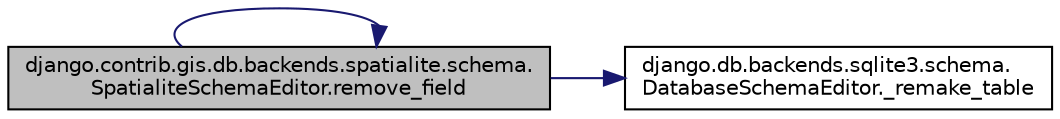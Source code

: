 digraph "django.contrib.gis.db.backends.spatialite.schema.SpatialiteSchemaEditor.remove_field"
{
 // LATEX_PDF_SIZE
  edge [fontname="Helvetica",fontsize="10",labelfontname="Helvetica",labelfontsize="10"];
  node [fontname="Helvetica",fontsize="10",shape=record];
  rankdir="LR";
  Node1 [label="django.contrib.gis.db.backends.spatialite.schema.\lSpatialiteSchemaEditor.remove_field",height=0.2,width=0.4,color="black", fillcolor="grey75", style="filled", fontcolor="black",tooltip=" "];
  Node1 -> Node2 [color="midnightblue",fontsize="10",style="solid",fontname="Helvetica"];
  Node2 [label="django.db.backends.sqlite3.schema.\lDatabaseSchemaEditor._remake_table",height=0.2,width=0.4,color="black", fillcolor="white", style="filled",URL="$d0/dfb/classdjango_1_1db_1_1backends_1_1sqlite3_1_1schema_1_1_database_schema_editor.html#a2d9b5dd3d48bb89312236047b1d316d3",tooltip=" "];
  Node1 -> Node1 [color="midnightblue",fontsize="10",style="solid",fontname="Helvetica"];
}
